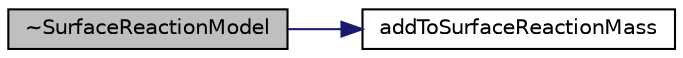digraph "~SurfaceReactionModel"
{
  bgcolor="transparent";
  edge [fontname="Helvetica",fontsize="10",labelfontname="Helvetica",labelfontsize="10"];
  node [fontname="Helvetica",fontsize="10",shape=record];
  rankdir="LR";
  Node1 [label="~SurfaceReactionModel",height=0.2,width=0.4,color="black", fillcolor="grey75", style="filled", fontcolor="black"];
  Node1 -> Node2 [color="midnightblue",fontsize="10",style="solid",fontname="Helvetica"];
  Node2 [label="addToSurfaceReactionMass",height=0.2,width=0.4,color="black",URL="$a02583.html#a13af85739ac100247f5cd1a737e3b308",tooltip="Add to devolatilisation mass. "];
}
